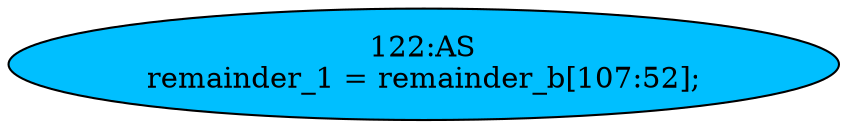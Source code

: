 strict digraph "" {
	node [label="\N"];
	"122:AS"	 [ast="<pyverilog.vparser.ast.Assign object at 0x7f284bca44d0>",
		def_var="['remainder_1']",
		fillcolor=deepskyblue,
		label="122:AS
remainder_1 = remainder_b[107:52];",
		statements="[]",
		style=filled,
		typ=Assign,
		use_var="['remainder_b']"];
}
